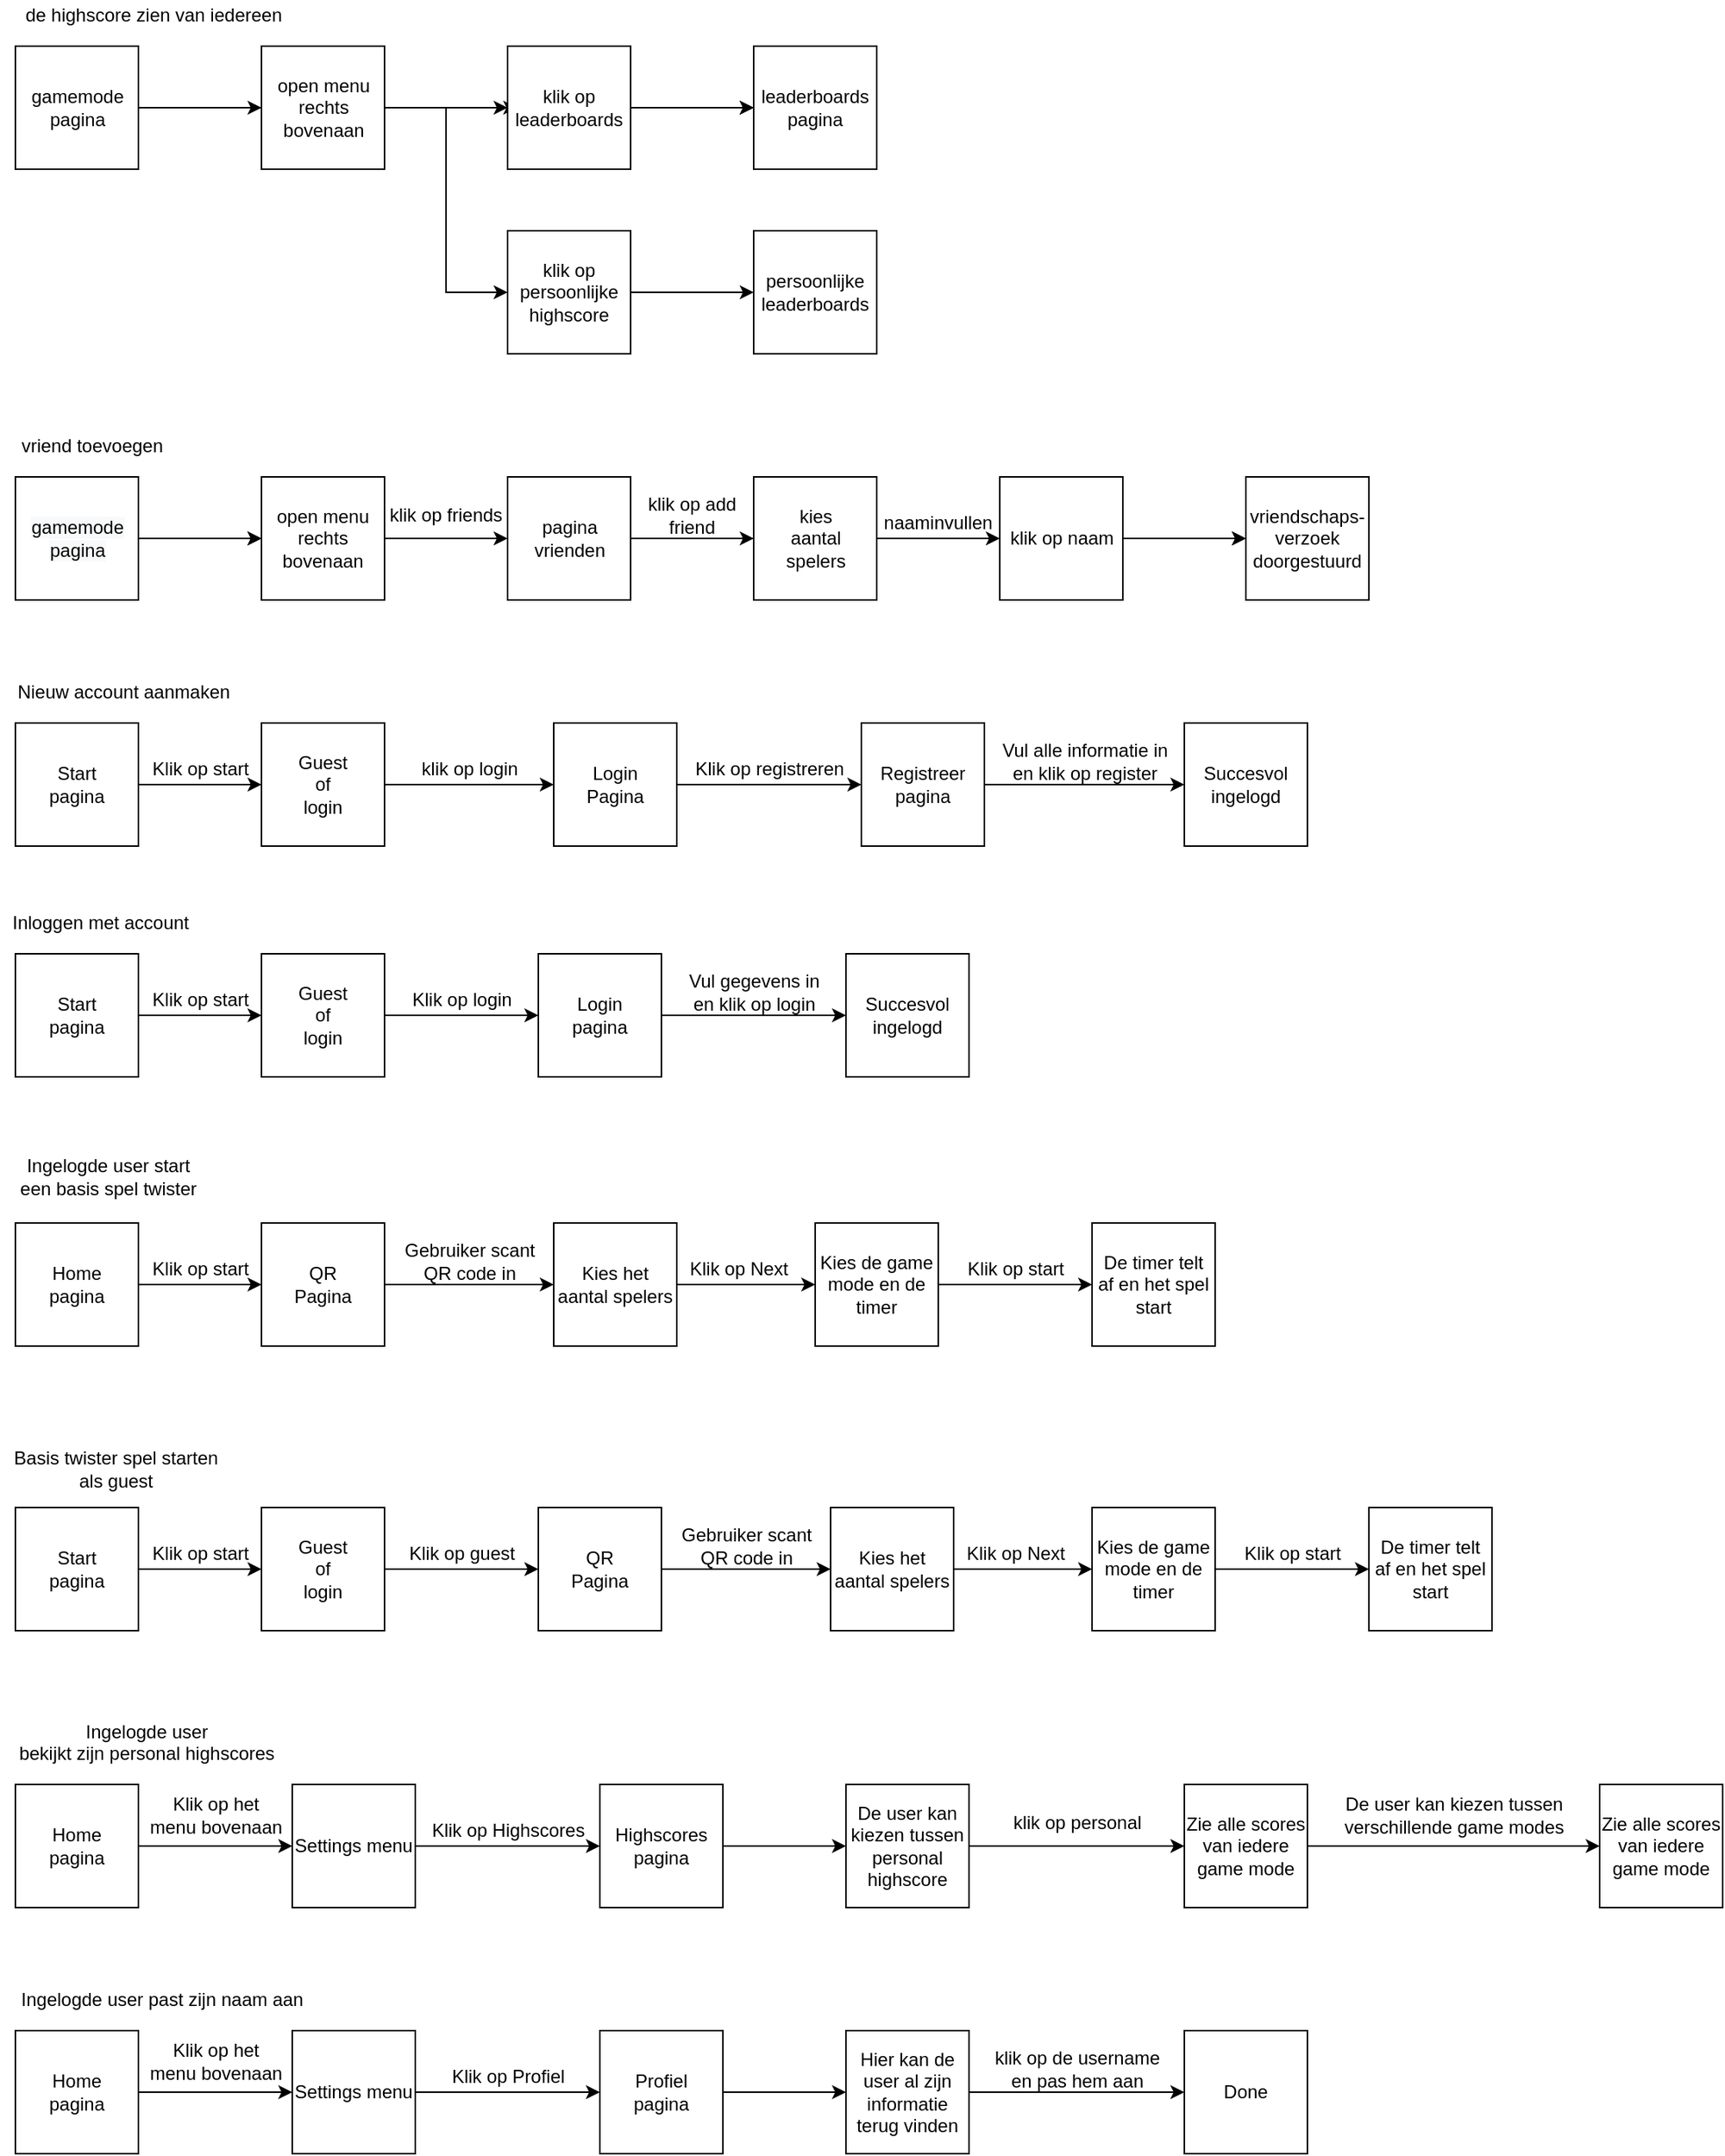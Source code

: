 <mxfile version="14.2.3" type="onedrive"><diagram id="C5RBs43oDa-KdzZeNtuy" name="Page-1"><mxGraphModel dx="2212" dy="659" grid="1" gridSize="10" guides="1" tooltips="1" connect="1" arrows="1" fold="1" page="1" pageScale="1" pageWidth="827" pageHeight="1169" math="0" shadow="0"><root><mxCell id="WIyWlLk6GJQsqaUBKTNV-0"/><mxCell id="WIyWlLk6GJQsqaUBKTNV-1" parent="WIyWlLk6GJQsqaUBKTNV-0"/><mxCell id="9RZFyu1y5ARqaHqwjsEK-74" value="de highscore zien van iedereen" style="text;html=1;strokeColor=none;fillColor=none;align=center;verticalAlign=middle;whiteSpace=wrap;rounded=0;" parent="WIyWlLk6GJQsqaUBKTNV-1" vertex="1"><mxGeometry x="-760" y="610" width="180" height="20" as="geometry"/></mxCell><mxCell id="9RZFyu1y5ARqaHqwjsEK-75" value="" style="edgeStyle=orthogonalEdgeStyle;rounded=0;orthogonalLoop=1;jettySize=auto;html=1;" parent="WIyWlLk6GJQsqaUBKTNV-1" source="9RZFyu1y5ARqaHqwjsEK-76" target="9RZFyu1y5ARqaHqwjsEK-80" edge="1"><mxGeometry relative="1" as="geometry"/></mxCell><mxCell id="9RZFyu1y5ARqaHqwjsEK-76" value="" style="whiteSpace=wrap;html=1;aspect=fixed;" parent="WIyWlLk6GJQsqaUBKTNV-1" vertex="1"><mxGeometry x="-760" y="640" width="80" height="80" as="geometry"/></mxCell><mxCell id="9RZFyu1y5ARqaHqwjsEK-77" value="&lt;font style=&quot;font-size: 12px&quot;&gt;gamemode&lt;br&gt;pagina&lt;br&gt;&lt;/font&gt;" style="text;html=1;strokeColor=none;fillColor=none;align=center;verticalAlign=middle;whiteSpace=wrap;rounded=0;" parent="WIyWlLk6GJQsqaUBKTNV-1" vertex="1"><mxGeometry x="-757.5" y="660" width="75" height="40" as="geometry"/></mxCell><mxCell id="9RZFyu1y5ARqaHqwjsEK-78" style="edgeStyle=orthogonalEdgeStyle;rounded=0;orthogonalLoop=1;jettySize=auto;html=1;entryX=0;entryY=0.5;entryDx=0;entryDy=0;" parent="WIyWlLk6GJQsqaUBKTNV-1" source="9RZFyu1y5ARqaHqwjsEK-79" target="9RZFyu1y5ARqaHqwjsEK-113" edge="1"><mxGeometry relative="1" as="geometry"/></mxCell><mxCell id="9RZFyu1y5ARqaHqwjsEK-79" value="" style="whiteSpace=wrap;html=1;aspect=fixed;" parent="WIyWlLk6GJQsqaUBKTNV-1" vertex="1"><mxGeometry x="-600" y="640" width="80" height="80" as="geometry"/></mxCell><mxCell id="9RZFyu1y5ARqaHqwjsEK-80" value="&lt;font style=&quot;font-size: 12px&quot;&gt;klik op leaderboards&lt;br&gt;&lt;/font&gt;" style="text;html=1;strokeColor=none;fillColor=none;align=center;verticalAlign=middle;whiteSpace=wrap;rounded=0;" parent="WIyWlLk6GJQsqaUBKTNV-1" vertex="1"><mxGeometry x="-433.75" y="650" width="67.5" height="60" as="geometry"/></mxCell><mxCell id="9RZFyu1y5ARqaHqwjsEK-81" value="" style="endArrow=classic;html=1;" parent="WIyWlLk6GJQsqaUBKTNV-1" edge="1"><mxGeometry width="50" height="50" relative="1" as="geometry"><mxPoint x="-670" y="680" as="sourcePoint"/><mxPoint x="-600" y="680" as="targetPoint"/></mxGeometry></mxCell><mxCell id="9RZFyu1y5ARqaHqwjsEK-82" value="" style="endArrow=classic;html=1;entryX=0;entryY=0.5;entryDx=0;entryDy=0;" parent="WIyWlLk6GJQsqaUBKTNV-1" target="9RZFyu1y5ARqaHqwjsEK-84" edge="1"><mxGeometry width="50" height="50" relative="1" as="geometry"><mxPoint x="-520" y="680" as="sourcePoint"/><mxPoint x="-450" y="680" as="targetPoint"/></mxGeometry></mxCell><mxCell id="9RZFyu1y5ARqaHqwjsEK-83" value="" style="edgeStyle=orthogonalEdgeStyle;rounded=0;orthogonalLoop=1;jettySize=auto;html=1;" parent="WIyWlLk6GJQsqaUBKTNV-1" source="9RZFyu1y5ARqaHqwjsEK-84" target="9RZFyu1y5ARqaHqwjsEK-86" edge="1"><mxGeometry relative="1" as="geometry"/></mxCell><mxCell id="9RZFyu1y5ARqaHqwjsEK-84" value="" style="whiteSpace=wrap;html=1;aspect=fixed;" parent="WIyWlLk6GJQsqaUBKTNV-1" vertex="1"><mxGeometry x="-440" y="640" width="80" height="80" as="geometry"/></mxCell><mxCell id="9RZFyu1y5ARqaHqwjsEK-85" value="" style="whiteSpace=wrap;html=1;aspect=fixed;" parent="WIyWlLk6GJQsqaUBKTNV-1" vertex="1"><mxGeometry x="-280" y="640" width="80" height="80" as="geometry"/></mxCell><mxCell id="9RZFyu1y5ARqaHqwjsEK-86" value="&lt;font style=&quot;font-size: 12px&quot;&gt;leaderboards&lt;br&gt;pagina&lt;br&gt;&lt;/font&gt;" style="text;html=1;strokeColor=none;fillColor=none;align=center;verticalAlign=middle;whiteSpace=wrap;rounded=0;" parent="WIyWlLk6GJQsqaUBKTNV-1" vertex="1"><mxGeometry x="-280" y="650" width="80" height="60" as="geometry"/></mxCell><mxCell id="9RZFyu1y5ARqaHqwjsEK-87" value="" style="endArrow=classic;html=1;" parent="WIyWlLk6GJQsqaUBKTNV-1" edge="1"><mxGeometry width="50" height="50" relative="1" as="geometry"><mxPoint x="-350" y="680" as="sourcePoint"/><mxPoint x="-280" y="680" as="targetPoint"/></mxGeometry></mxCell><mxCell id="9RZFyu1y5ARqaHqwjsEK-88" value="&lt;font style=&quot;font-size: 12px&quot;&gt;klik op leaderboards&lt;br&gt;&lt;/font&gt;" style="text;html=1;strokeColor=none;fillColor=none;align=center;verticalAlign=middle;whiteSpace=wrap;rounded=0;" parent="WIyWlLk6GJQsqaUBKTNV-1" vertex="1"><mxGeometry x="-433.75" y="650" width="67.5" height="60" as="geometry"/></mxCell><mxCell id="9RZFyu1y5ARqaHqwjsEK-89" value="&lt;font style=&quot;font-size: 12px&quot;&gt;open menu rechts bovenaan&lt;br&gt;&lt;/font&gt;" style="text;html=1;strokeColor=none;fillColor=none;align=center;verticalAlign=middle;whiteSpace=wrap;rounded=0;" parent="WIyWlLk6GJQsqaUBKTNV-1" vertex="1"><mxGeometry x="-597.5" y="660" width="75" height="40" as="geometry"/></mxCell><mxCell id="9RZFyu1y5ARqaHqwjsEK-90" value="vriend toevoegen" style="text;html=1;strokeColor=none;fillColor=none;align=center;verticalAlign=middle;whiteSpace=wrap;rounded=0;" parent="WIyWlLk6GJQsqaUBKTNV-1" vertex="1"><mxGeometry x="-760" y="890" width="100" height="20" as="geometry"/></mxCell><mxCell id="9RZFyu1y5ARqaHqwjsEK-91" value="" style="edgeStyle=orthogonalEdgeStyle;rounded=0;orthogonalLoop=1;jettySize=auto;html=1;" parent="WIyWlLk6GJQsqaUBKTNV-1" source="9RZFyu1y5ARqaHqwjsEK-92" target="9RZFyu1y5ARqaHqwjsEK-95" edge="1"><mxGeometry relative="1" as="geometry"/></mxCell><mxCell id="9RZFyu1y5ARqaHqwjsEK-92" value="" style="whiteSpace=wrap;html=1;aspect=fixed;" parent="WIyWlLk6GJQsqaUBKTNV-1" vertex="1"><mxGeometry x="-760" y="920" width="80" height="80" as="geometry"/></mxCell><mxCell id="9RZFyu1y5ARqaHqwjsEK-93" value="&#xA;&#xA;&lt;span style=&quot;color: rgb(0, 0, 0); font-family: helvetica; font-size: 12px; font-style: normal; font-weight: 400; letter-spacing: normal; text-align: center; text-indent: 0px; text-transform: none; word-spacing: 0px; background-color: rgb(248, 249, 250); display: inline; float: none;&quot;&gt;gamemode&lt;/span&gt;&lt;br style=&quot;color: rgb(0, 0, 0); font-family: helvetica; font-size: 12px; font-style: normal; font-weight: 400; letter-spacing: normal; text-align: center; text-indent: 0px; text-transform: none; word-spacing: 0px; background-color: rgb(248, 249, 250);&quot;&gt;&lt;span style=&quot;color: rgb(0, 0, 0); font-family: helvetica; font-size: 12px; font-style: normal; font-weight: 400; letter-spacing: normal; text-align: center; text-indent: 0px; text-transform: none; word-spacing: 0px; background-color: rgb(248, 249, 250); display: inline; float: none;&quot;&gt;pagina&lt;/span&gt;&#xA;&#xA;" style="text;html=1;strokeColor=none;fillColor=none;align=center;verticalAlign=middle;whiteSpace=wrap;rounded=0;" parent="WIyWlLk6GJQsqaUBKTNV-1" vertex="1"><mxGeometry x="-757.5" y="930" width="75" height="60" as="geometry"/></mxCell><mxCell id="9RZFyu1y5ARqaHqwjsEK-94" value="" style="whiteSpace=wrap;html=1;aspect=fixed;" parent="WIyWlLk6GJQsqaUBKTNV-1" vertex="1"><mxGeometry x="-600" y="920" width="80" height="80" as="geometry"/></mxCell><mxCell id="9RZFyu1y5ARqaHqwjsEK-95" value="&lt;font style=&quot;font-size: 12px&quot;&gt;open menu&lt;br&gt;rechts&lt;br&gt;bovenaan&lt;br&gt;&lt;/font&gt;" style="text;html=1;strokeColor=none;fillColor=none;align=center;verticalAlign=middle;whiteSpace=wrap;rounded=0;" parent="WIyWlLk6GJQsqaUBKTNV-1" vertex="1"><mxGeometry x="-600" y="930" width="80" height="60" as="geometry"/></mxCell><mxCell id="9RZFyu1y5ARqaHqwjsEK-96" value="" style="endArrow=classic;html=1;" parent="WIyWlLk6GJQsqaUBKTNV-1" edge="1"><mxGeometry width="50" height="50" relative="1" as="geometry"><mxPoint x="-670.0" y="960" as="sourcePoint"/><mxPoint x="-600.0" y="960" as="targetPoint"/></mxGeometry></mxCell><mxCell id="9RZFyu1y5ARqaHqwjsEK-97" value="" style="edgeStyle=orthogonalEdgeStyle;rounded=0;orthogonalLoop=1;jettySize=auto;html=1;" parent="WIyWlLk6GJQsqaUBKTNV-1" source="9RZFyu1y5ARqaHqwjsEK-98" target="9RZFyu1y5ARqaHqwjsEK-101" edge="1"><mxGeometry relative="1" as="geometry"/></mxCell><mxCell id="9RZFyu1y5ARqaHqwjsEK-98" value="" style="whiteSpace=wrap;html=1;aspect=fixed;" parent="WIyWlLk6GJQsqaUBKTNV-1" vertex="1"><mxGeometry x="-440" y="920" width="80" height="80" as="geometry"/></mxCell><mxCell id="9RZFyu1y5ARqaHqwjsEK-99" value="pagina vrienden" style="text;html=1;strokeColor=none;fillColor=none;align=center;verticalAlign=middle;whiteSpace=wrap;rounded=0;" parent="WIyWlLk6GJQsqaUBKTNV-1" vertex="1"><mxGeometry x="-437.5" y="930" width="75" height="60" as="geometry"/></mxCell><mxCell id="9RZFyu1y5ARqaHqwjsEK-100" value="" style="whiteSpace=wrap;html=1;aspect=fixed;" parent="WIyWlLk6GJQsqaUBKTNV-1" vertex="1"><mxGeometry x="-280" y="920" width="80" height="80" as="geometry"/></mxCell><mxCell id="9RZFyu1y5ARqaHqwjsEK-101" value="&lt;font style=&quot;font-size: 12px&quot;&gt;kies aantal spelers&lt;br&gt;&lt;/font&gt;" style="text;html=1;strokeColor=none;fillColor=none;align=center;verticalAlign=middle;whiteSpace=wrap;rounded=0;" parent="WIyWlLk6GJQsqaUBKTNV-1" vertex="1"><mxGeometry x="-267.5" y="930" width="55" height="60" as="geometry"/></mxCell><mxCell id="9RZFyu1y5ARqaHqwjsEK-102" value="" style="endArrow=classic;html=1;" parent="WIyWlLk6GJQsqaUBKTNV-1" edge="1"><mxGeometry width="50" height="50" relative="1" as="geometry"><mxPoint x="-350" y="960" as="sourcePoint"/><mxPoint x="-280" y="960" as="targetPoint"/></mxGeometry></mxCell><mxCell id="9RZFyu1y5ARqaHqwjsEK-103" value="klik op add friend" style="text;html=1;strokeColor=none;fillColor=none;align=center;verticalAlign=middle;whiteSpace=wrap;rounded=0;" parent="WIyWlLk6GJQsqaUBKTNV-1" vertex="1"><mxGeometry x="-360" y="925" width="80" height="40" as="geometry"/></mxCell><mxCell id="9RZFyu1y5ARqaHqwjsEK-104" value="" style="endArrow=classic;html=1;" parent="WIyWlLk6GJQsqaUBKTNV-1" edge="1"><mxGeometry width="50" height="50" relative="1" as="geometry"><mxPoint x="-200" y="960" as="sourcePoint"/><mxPoint x="-120" y="960" as="targetPoint"/></mxGeometry></mxCell><mxCell id="9RZFyu1y5ARqaHqwjsEK-105" value="naaminvullen" style="text;html=1;strokeColor=none;fillColor=none;align=center;verticalAlign=middle;whiteSpace=wrap;rounded=0;" parent="WIyWlLk6GJQsqaUBKTNV-1" vertex="1"><mxGeometry x="-200" y="930" width="80" height="40" as="geometry"/></mxCell><mxCell id="9RZFyu1y5ARqaHqwjsEK-106" value="" style="edgeStyle=orthogonalEdgeStyle;rounded=0;orthogonalLoop=1;jettySize=auto;html=1;" parent="WIyWlLk6GJQsqaUBKTNV-1" source="9RZFyu1y5ARqaHqwjsEK-107" target="9RZFyu1y5ARqaHqwjsEK-110" edge="1"><mxGeometry relative="1" as="geometry"/></mxCell><mxCell id="9RZFyu1y5ARqaHqwjsEK-107" value="" style="whiteSpace=wrap;html=1;aspect=fixed;" parent="WIyWlLk6GJQsqaUBKTNV-1" vertex="1"><mxGeometry x="-120" y="920" width="80" height="80" as="geometry"/></mxCell><mxCell id="9RZFyu1y5ARqaHqwjsEK-108" value="klik op naam" style="text;html=1;strokeColor=none;fillColor=none;align=center;verticalAlign=middle;whiteSpace=wrap;rounded=0;" parent="WIyWlLk6GJQsqaUBKTNV-1" vertex="1"><mxGeometry x="-117.5" y="930" width="75" height="60" as="geometry"/></mxCell><mxCell id="9RZFyu1y5ARqaHqwjsEK-109" value="" style="whiteSpace=wrap;html=1;aspect=fixed;" parent="WIyWlLk6GJQsqaUBKTNV-1" vertex="1"><mxGeometry x="40" y="920" width="80" height="80" as="geometry"/></mxCell><mxCell id="9RZFyu1y5ARqaHqwjsEK-110" value="&lt;font style=&quot;font-size: 12px&quot;&gt;vriendschaps-&lt;br&gt;verzoek doorgestuurd&lt;br&gt;&lt;/font&gt;" style="text;html=1;strokeColor=none;fillColor=none;align=center;verticalAlign=middle;whiteSpace=wrap;rounded=0;" parent="WIyWlLk6GJQsqaUBKTNV-1" vertex="1"><mxGeometry x="40" y="930" width="80" height="60" as="geometry"/></mxCell><mxCell id="9RZFyu1y5ARqaHqwjsEK-111" value="" style="endArrow=classic;html=1;" parent="WIyWlLk6GJQsqaUBKTNV-1" edge="1"><mxGeometry width="50" height="50" relative="1" as="geometry"><mxPoint x="-30" y="960" as="sourcePoint"/><mxPoint x="40" y="960" as="targetPoint"/></mxGeometry></mxCell><mxCell id="9RZFyu1y5ARqaHqwjsEK-112" style="edgeStyle=orthogonalEdgeStyle;rounded=0;orthogonalLoop=1;jettySize=auto;html=1;" parent="WIyWlLk6GJQsqaUBKTNV-1" source="9RZFyu1y5ARqaHqwjsEK-113" target="9RZFyu1y5ARqaHqwjsEK-115" edge="1"><mxGeometry relative="1" as="geometry"/></mxCell><mxCell id="9RZFyu1y5ARqaHqwjsEK-113" value="" style="whiteSpace=wrap;html=1;aspect=fixed;" parent="WIyWlLk6GJQsqaUBKTNV-1" vertex="1"><mxGeometry x="-440" y="760" width="80" height="80" as="geometry"/></mxCell><mxCell id="9RZFyu1y5ARqaHqwjsEK-114" value="&lt;font style=&quot;font-size: 12px&quot;&gt;klik op persoonlijke&lt;br&gt;highscore&lt;br&gt;&lt;/font&gt;" style="text;html=1;strokeColor=none;fillColor=none;align=center;verticalAlign=middle;whiteSpace=wrap;rounded=0;" parent="WIyWlLk6GJQsqaUBKTNV-1" vertex="1"><mxGeometry x="-433.75" y="770" width="67.5" height="60" as="geometry"/></mxCell><mxCell id="9RZFyu1y5ARqaHqwjsEK-115" value="" style="whiteSpace=wrap;html=1;aspect=fixed;" parent="WIyWlLk6GJQsqaUBKTNV-1" vertex="1"><mxGeometry x="-280" y="760" width="80" height="80" as="geometry"/></mxCell><mxCell id="9RZFyu1y5ARqaHqwjsEK-116" value="&lt;font style=&quot;font-size: 12px&quot;&gt;persoonlijke&lt;br&gt;leaderboards&lt;br&gt;&lt;/font&gt;" style="text;html=1;strokeColor=none;fillColor=none;align=center;verticalAlign=middle;whiteSpace=wrap;rounded=0;" parent="WIyWlLk6GJQsqaUBKTNV-1" vertex="1"><mxGeometry x="-280" y="770" width="80" height="60" as="geometry"/></mxCell><mxCell id="9RZFyu1y5ARqaHqwjsEK-117" value="" style="endArrow=classic;html=1;entryX=0;entryY=0.5;entryDx=0;entryDy=0;" parent="WIyWlLk6GJQsqaUBKTNV-1" target="9RZFyu1y5ARqaHqwjsEK-98" edge="1"><mxGeometry width="50" height="50" relative="1" as="geometry"><mxPoint x="-520.0" y="960" as="sourcePoint"/><mxPoint x="-456.45" y="899.08" as="targetPoint"/></mxGeometry></mxCell><mxCell id="9RZFyu1y5ARqaHqwjsEK-118" value="klik op friends" style="text;html=1;strokeColor=none;fillColor=none;align=center;verticalAlign=middle;whiteSpace=wrap;rounded=0;" parent="WIyWlLk6GJQsqaUBKTNV-1" vertex="1"><mxGeometry x="-520" y="925" width="80" height="40" as="geometry"/></mxCell><mxCell id="9RZFyu1y5ARqaHqwjsEK-119" value="" style="edgeStyle=orthogonalEdgeStyle;rounded=0;orthogonalLoop=1;jettySize=auto;html=1;" parent="WIyWlLk6GJQsqaUBKTNV-1" source="9RZFyu1y5ARqaHqwjsEK-120" target="9RZFyu1y5ARqaHqwjsEK-123" edge="1"><mxGeometry relative="1" as="geometry"/></mxCell><mxCell id="9RZFyu1y5ARqaHqwjsEK-120" value="&lt;div&gt;Home&lt;/div&gt;&lt;div&gt;Pagina&lt;/div&gt;" style="whiteSpace=wrap;html=1;aspect=fixed;" parent="WIyWlLk6GJQsqaUBKTNV-1" vertex="1"><mxGeometry x="-760" y="1080" width="80" height="80" as="geometry"/></mxCell><mxCell id="9RZFyu1y5ARqaHqwjsEK-121" value="&lt;div&gt;Nieuw account aanmaken&lt;/div&gt;" style="text;html=1;align=center;verticalAlign=middle;resizable=0;points=[];autosize=1;" parent="WIyWlLk6GJQsqaUBKTNV-1" vertex="1"><mxGeometry x="-770" y="1050" width="160" height="20" as="geometry"/></mxCell><mxCell id="9RZFyu1y5ARqaHqwjsEK-122" value="" style="edgeStyle=orthogonalEdgeStyle;rounded=0;orthogonalLoop=1;jettySize=auto;html=1;entryX=0;entryY=0.5;entryDx=0;entryDy=0;" parent="WIyWlLk6GJQsqaUBKTNV-1" source="9RZFyu1y5ARqaHqwjsEK-123" target="9RZFyu1y5ARqaHqwjsEK-126" edge="1"><mxGeometry relative="1" as="geometry"/></mxCell><mxCell id="9RZFyu1y5ARqaHqwjsEK-123" value="&lt;div&gt;Guest&lt;/div&gt;&lt;div&gt;of &lt;br&gt;&lt;/div&gt;&lt;div&gt;login&lt;br&gt;&lt;/div&gt;" style="whiteSpace=wrap;html=1;aspect=fixed;" parent="WIyWlLk6GJQsqaUBKTNV-1" vertex="1"><mxGeometry x="-600" y="1080" width="80" height="80" as="geometry"/></mxCell><mxCell id="9RZFyu1y5ARqaHqwjsEK-124" value="Klik op start" style="text;html=1;align=center;verticalAlign=middle;resizable=0;points=[];autosize=1;" parent="WIyWlLk6GJQsqaUBKTNV-1" vertex="1"><mxGeometry x="-680" y="1100" width="80" height="20" as="geometry"/></mxCell><mxCell id="9RZFyu1y5ARqaHqwjsEK-125" value="" style="edgeStyle=orthogonalEdgeStyle;rounded=0;orthogonalLoop=1;jettySize=auto;html=1;" parent="WIyWlLk6GJQsqaUBKTNV-1" source="9RZFyu1y5ARqaHqwjsEK-126" target="9RZFyu1y5ARqaHqwjsEK-129" edge="1"><mxGeometry relative="1" as="geometry"/></mxCell><mxCell id="9RZFyu1y5ARqaHqwjsEK-126" value="&lt;div&gt;Login&lt;/div&gt;&lt;div&gt;Pagina&lt;br&gt;&lt;/div&gt;" style="whiteSpace=wrap;html=1;aspect=fixed;" parent="WIyWlLk6GJQsqaUBKTNV-1" vertex="1"><mxGeometry x="-410" y="1080" width="80" height="80" as="geometry"/></mxCell><mxCell id="9RZFyu1y5ARqaHqwjsEK-127" value="klik op login" style="text;html=1;align=center;verticalAlign=middle;resizable=0;points=[];autosize=1;" parent="WIyWlLk6GJQsqaUBKTNV-1" vertex="1"><mxGeometry x="-505" y="1100" width="80" height="20" as="geometry"/></mxCell><mxCell id="9RZFyu1y5ARqaHqwjsEK-128" value="" style="edgeStyle=orthogonalEdgeStyle;rounded=0;orthogonalLoop=1;jettySize=auto;html=1;" parent="WIyWlLk6GJQsqaUBKTNV-1" source="9RZFyu1y5ARqaHqwjsEK-129" target="9RZFyu1y5ARqaHqwjsEK-149" edge="1"><mxGeometry relative="1" as="geometry"/></mxCell><mxCell id="9RZFyu1y5ARqaHqwjsEK-129" value="&lt;div&gt;Registreer&lt;/div&gt;&lt;div&gt;pagina&lt;br&gt;&lt;/div&gt;" style="whiteSpace=wrap;html=1;aspect=fixed;" parent="WIyWlLk6GJQsqaUBKTNV-1" vertex="1"><mxGeometry x="-210" y="1080" width="80" height="80" as="geometry"/></mxCell><mxCell id="9RZFyu1y5ARqaHqwjsEK-130" value="Klik op registreren" style="text;html=1;align=center;verticalAlign=middle;resizable=0;points=[];autosize=1;" parent="WIyWlLk6GJQsqaUBKTNV-1" vertex="1"><mxGeometry x="-330" y="1100" width="120" height="20" as="geometry"/></mxCell><mxCell id="9RZFyu1y5ARqaHqwjsEK-131" value="&lt;div&gt;Inloggen met account&lt;/div&gt;" style="text;html=1;align=center;verticalAlign=middle;resizable=0;points=[];autosize=1;" parent="WIyWlLk6GJQsqaUBKTNV-1" vertex="1"><mxGeometry x="-770" y="1200" width="130" height="20" as="geometry"/></mxCell><mxCell id="9RZFyu1y5ARqaHqwjsEK-132" value="&lt;div&gt;Start&lt;/div&gt;&lt;div&gt;pagina&lt;/div&gt;" style="whiteSpace=wrap;html=1;aspect=fixed;" parent="WIyWlLk6GJQsqaUBKTNV-1" vertex="1"><mxGeometry x="-760" y="1080" width="80" height="80" as="geometry"/></mxCell><mxCell id="9RZFyu1y5ARqaHqwjsEK-133" value="" style="edgeStyle=orthogonalEdgeStyle;rounded=0;orthogonalLoop=1;jettySize=auto;html=1;" parent="WIyWlLk6GJQsqaUBKTNV-1" source="9RZFyu1y5ARqaHqwjsEK-134" target="9RZFyu1y5ARqaHqwjsEK-137" edge="1"><mxGeometry relative="1" as="geometry"/></mxCell><mxCell id="9RZFyu1y5ARqaHqwjsEK-134" value="&lt;div&gt;Start&lt;/div&gt;&lt;div&gt;pagina&lt;br&gt;&lt;/div&gt;" style="whiteSpace=wrap;html=1;aspect=fixed;" parent="WIyWlLk6GJQsqaUBKTNV-1" vertex="1"><mxGeometry x="-760" y="1230" width="80" height="80" as="geometry"/></mxCell><mxCell id="9RZFyu1y5ARqaHqwjsEK-135" value="Klik op start" style="text;html=1;align=center;verticalAlign=middle;resizable=0;points=[];autosize=1;" parent="WIyWlLk6GJQsqaUBKTNV-1" vertex="1"><mxGeometry x="-680" y="1250" width="80" height="20" as="geometry"/></mxCell><mxCell id="9RZFyu1y5ARqaHqwjsEK-136" value="" style="edgeStyle=orthogonalEdgeStyle;rounded=0;orthogonalLoop=1;jettySize=auto;html=1;" parent="WIyWlLk6GJQsqaUBKTNV-1" source="9RZFyu1y5ARqaHqwjsEK-137" target="9RZFyu1y5ARqaHqwjsEK-139" edge="1"><mxGeometry relative="1" as="geometry"/></mxCell><mxCell id="9RZFyu1y5ARqaHqwjsEK-137" value="&lt;div&gt;Guest&lt;/div&gt;&lt;div&gt;of &lt;br&gt;&lt;/div&gt;&lt;div&gt;login&lt;br&gt;&lt;/div&gt;" style="whiteSpace=wrap;html=1;aspect=fixed;" parent="WIyWlLk6GJQsqaUBKTNV-1" vertex="1"><mxGeometry x="-600" y="1230" width="80" height="80" as="geometry"/></mxCell><mxCell id="9RZFyu1y5ARqaHqwjsEK-138" value="" style="edgeStyle=orthogonalEdgeStyle;rounded=0;orthogonalLoop=1;jettySize=auto;html=1;" parent="WIyWlLk6GJQsqaUBKTNV-1" source="9RZFyu1y5ARqaHqwjsEK-139" target="9RZFyu1y5ARqaHqwjsEK-141" edge="1"><mxGeometry relative="1" as="geometry"/></mxCell><mxCell id="9RZFyu1y5ARqaHqwjsEK-139" value="&lt;div&gt;Login&lt;/div&gt;&lt;div&gt;pagina&lt;br&gt;&lt;/div&gt;" style="whiteSpace=wrap;html=1;aspect=fixed;" parent="WIyWlLk6GJQsqaUBKTNV-1" vertex="1"><mxGeometry x="-420" y="1230" width="80" height="80" as="geometry"/></mxCell><mxCell id="9RZFyu1y5ARqaHqwjsEK-140" value="Klik op login" style="text;html=1;align=center;verticalAlign=middle;resizable=0;points=[];autosize=1;" parent="WIyWlLk6GJQsqaUBKTNV-1" vertex="1"><mxGeometry x="-510" y="1250" width="80" height="20" as="geometry"/></mxCell><mxCell id="9RZFyu1y5ARqaHqwjsEK-141" value="Succesvol ingelogd" style="whiteSpace=wrap;html=1;aspect=fixed;" parent="WIyWlLk6GJQsqaUBKTNV-1" vertex="1"><mxGeometry x="-220" y="1230" width="80" height="80" as="geometry"/></mxCell><mxCell id="9RZFyu1y5ARqaHqwjsEK-142" value="&lt;div&gt;Vul gegevens in&lt;/div&gt;&lt;div&gt;en klik op login&lt;br&gt;&lt;/div&gt;" style="text;html=1;align=center;verticalAlign=middle;resizable=0;points=[];autosize=1;" parent="WIyWlLk6GJQsqaUBKTNV-1" vertex="1"><mxGeometry x="-330" y="1240" width="100" height="30" as="geometry"/></mxCell><mxCell id="9RZFyu1y5ARqaHqwjsEK-143" value="&lt;div&gt;Ingelogde user start&lt;/div&gt;&lt;div&gt;een basis spel twister&lt;/div&gt;" style="text;html=1;align=center;verticalAlign=middle;resizable=0;points=[];autosize=1;" parent="WIyWlLk6GJQsqaUBKTNV-1" vertex="1"><mxGeometry x="-770" y="1360" width="140" height="30" as="geometry"/></mxCell><mxCell id="9RZFyu1y5ARqaHqwjsEK-144" value="" style="edgeStyle=orthogonalEdgeStyle;rounded=0;orthogonalLoop=1;jettySize=auto;html=1;" parent="WIyWlLk6GJQsqaUBKTNV-1" source="9RZFyu1y5ARqaHqwjsEK-145" target="9RZFyu1y5ARqaHqwjsEK-147" edge="1"><mxGeometry relative="1" as="geometry"/></mxCell><mxCell id="9RZFyu1y5ARqaHqwjsEK-145" value="&lt;div&gt;QR&lt;/div&gt;&lt;div&gt;Pagina&lt;br&gt;&lt;/div&gt;" style="whiteSpace=wrap;html=1;aspect=fixed;" parent="WIyWlLk6GJQsqaUBKTNV-1" vertex="1"><mxGeometry x="-600" y="1405" width="80" height="80" as="geometry"/></mxCell><mxCell id="9RZFyu1y5ARqaHqwjsEK-146" value="" style="edgeStyle=orthogonalEdgeStyle;rounded=0;orthogonalLoop=1;jettySize=auto;html=1;" parent="WIyWlLk6GJQsqaUBKTNV-1" source="9RZFyu1y5ARqaHqwjsEK-147" target="9RZFyu1y5ARqaHqwjsEK-152" edge="1"><mxGeometry relative="1" as="geometry"/></mxCell><mxCell id="9RZFyu1y5ARqaHqwjsEK-147" value="Kies het aantal spelers" style="whiteSpace=wrap;html=1;aspect=fixed;" parent="WIyWlLk6GJQsqaUBKTNV-1" vertex="1"><mxGeometry x="-410" y="1405" width="80" height="80" as="geometry"/></mxCell><mxCell id="9RZFyu1y5ARqaHqwjsEK-148" value="&lt;div&gt;Gebruiker scant&lt;/div&gt;&lt;div&gt; QR code in&lt;/div&gt;" style="text;html=1;align=center;verticalAlign=middle;resizable=0;points=[];autosize=1;" parent="WIyWlLk6GJQsqaUBKTNV-1" vertex="1"><mxGeometry x="-515" y="1415" width="100" height="30" as="geometry"/></mxCell><mxCell id="9RZFyu1y5ARqaHqwjsEK-149" value="Succesvol ingelogd" style="whiteSpace=wrap;html=1;aspect=fixed;" parent="WIyWlLk6GJQsqaUBKTNV-1" vertex="1"><mxGeometry y="1080" width="80" height="80" as="geometry"/></mxCell><mxCell id="9RZFyu1y5ARqaHqwjsEK-150" value="&lt;div&gt;Vul alle informatie in&lt;/div&gt;&lt;div&gt;en klik op register&lt;br&gt;&lt;/div&gt;" style="text;html=1;align=center;verticalAlign=middle;resizable=0;points=[];autosize=1;" parent="WIyWlLk6GJQsqaUBKTNV-1" vertex="1"><mxGeometry x="-130" y="1090" width="130" height="30" as="geometry"/></mxCell><mxCell id="9RZFyu1y5ARqaHqwjsEK-151" value="" style="edgeStyle=orthogonalEdgeStyle;rounded=0;orthogonalLoop=1;jettySize=auto;html=1;" parent="WIyWlLk6GJQsqaUBKTNV-1" source="9RZFyu1y5ARqaHqwjsEK-152" target="9RZFyu1y5ARqaHqwjsEK-154" edge="1"><mxGeometry relative="1" as="geometry"/></mxCell><mxCell id="9RZFyu1y5ARqaHqwjsEK-152" value="Kies de game mode en de timer" style="whiteSpace=wrap;html=1;aspect=fixed;" parent="WIyWlLk6GJQsqaUBKTNV-1" vertex="1"><mxGeometry x="-240" y="1405" width="80" height="80" as="geometry"/></mxCell><mxCell id="9RZFyu1y5ARqaHqwjsEK-153" value="Klik op Next" style="text;html=1;align=center;verticalAlign=middle;resizable=0;points=[];autosize=1;" parent="WIyWlLk6GJQsqaUBKTNV-1" vertex="1"><mxGeometry x="-330" y="1425" width="80" height="20" as="geometry"/></mxCell><mxCell id="9RZFyu1y5ARqaHqwjsEK-154" value="De timer telt af en het spel start" style="whiteSpace=wrap;html=1;aspect=fixed;" parent="WIyWlLk6GJQsqaUBKTNV-1" vertex="1"><mxGeometry x="-60" y="1405" width="80" height="80" as="geometry"/></mxCell><mxCell id="9RZFyu1y5ARqaHqwjsEK-155" value="Klik op start" style="text;html=1;align=center;verticalAlign=middle;resizable=0;points=[];autosize=1;" parent="WIyWlLk6GJQsqaUBKTNV-1" vertex="1"><mxGeometry x="-150" y="1425" width="80" height="20" as="geometry"/></mxCell><mxCell id="9RZFyu1y5ARqaHqwjsEK-156" value="&lt;div&gt;Basis twister spel starten&lt;/div&gt;&lt;div&gt;als guest&lt;br&gt;&lt;/div&gt;" style="text;html=1;align=center;verticalAlign=middle;resizable=0;points=[];autosize=1;" parent="WIyWlLk6GJQsqaUBKTNV-1" vertex="1"><mxGeometry x="-770" y="1550" width="150" height="30" as="geometry"/></mxCell><mxCell id="9RZFyu1y5ARqaHqwjsEK-157" value="" style="edgeStyle=orthogonalEdgeStyle;rounded=0;orthogonalLoop=1;jettySize=auto;html=1;" parent="WIyWlLk6GJQsqaUBKTNV-1" source="9RZFyu1y5ARqaHqwjsEK-158" target="9RZFyu1y5ARqaHqwjsEK-161" edge="1"><mxGeometry relative="1" as="geometry"/></mxCell><mxCell id="9RZFyu1y5ARqaHqwjsEK-158" value="&lt;div&gt;Start&lt;/div&gt;&lt;div&gt;pagina&lt;br&gt;&lt;/div&gt;" style="whiteSpace=wrap;html=1;aspect=fixed;" parent="WIyWlLk6GJQsqaUBKTNV-1" vertex="1"><mxGeometry x="-760" y="1590" width="80" height="80" as="geometry"/></mxCell><mxCell id="9RZFyu1y5ARqaHqwjsEK-159" value="Klik op start" style="text;html=1;align=center;verticalAlign=middle;resizable=0;points=[];autosize=1;" parent="WIyWlLk6GJQsqaUBKTNV-1" vertex="1"><mxGeometry x="-680" y="1610" width="80" height="20" as="geometry"/></mxCell><mxCell id="9RZFyu1y5ARqaHqwjsEK-160" value="" style="edgeStyle=orthogonalEdgeStyle;rounded=0;orthogonalLoop=1;jettySize=auto;html=1;" parent="WIyWlLk6GJQsqaUBKTNV-1" source="9RZFyu1y5ARqaHqwjsEK-161" edge="1"><mxGeometry relative="1" as="geometry"><mxPoint x="-420" y="1630" as="targetPoint"/></mxGeometry></mxCell><mxCell id="9RZFyu1y5ARqaHqwjsEK-161" value="&lt;div&gt;Guest&lt;/div&gt;&lt;div&gt;of &lt;br&gt;&lt;/div&gt;&lt;div&gt;login&lt;br&gt;&lt;/div&gt;" style="whiteSpace=wrap;html=1;aspect=fixed;" parent="WIyWlLk6GJQsqaUBKTNV-1" vertex="1"><mxGeometry x="-600" y="1590" width="80" height="80" as="geometry"/></mxCell><mxCell id="9RZFyu1y5ARqaHqwjsEK-162" value="Klik op guest" style="text;html=1;align=center;verticalAlign=middle;resizable=0;points=[];autosize=1;" parent="WIyWlLk6GJQsqaUBKTNV-1" vertex="1"><mxGeometry x="-515" y="1610" width="90" height="20" as="geometry"/></mxCell><mxCell id="9RZFyu1y5ARqaHqwjsEK-163" value="" style="edgeStyle=orthogonalEdgeStyle;rounded=0;orthogonalLoop=1;jettySize=auto;html=1;" parent="WIyWlLk6GJQsqaUBKTNV-1" source="9RZFyu1y5ARqaHqwjsEK-164" target="9RZFyu1y5ARqaHqwjsEK-166" edge="1"><mxGeometry relative="1" as="geometry"/></mxCell><mxCell id="9RZFyu1y5ARqaHqwjsEK-164" value="&lt;div&gt;QR&lt;/div&gt;&lt;div&gt;Pagina&lt;br&gt;&lt;/div&gt;" style="whiteSpace=wrap;html=1;aspect=fixed;" parent="WIyWlLk6GJQsqaUBKTNV-1" vertex="1"><mxGeometry x="-420" y="1590" width="80" height="80" as="geometry"/></mxCell><mxCell id="9RZFyu1y5ARqaHqwjsEK-165" value="" style="edgeStyle=orthogonalEdgeStyle;rounded=0;orthogonalLoop=1;jettySize=auto;html=1;" parent="WIyWlLk6GJQsqaUBKTNV-1" source="9RZFyu1y5ARqaHqwjsEK-166" target="9RZFyu1y5ARqaHqwjsEK-169" edge="1"><mxGeometry relative="1" as="geometry"/></mxCell><mxCell id="9RZFyu1y5ARqaHqwjsEK-166" value="Kies het aantal spelers" style="whiteSpace=wrap;html=1;aspect=fixed;" parent="WIyWlLk6GJQsqaUBKTNV-1" vertex="1"><mxGeometry x="-230" y="1590" width="80" height="80" as="geometry"/></mxCell><mxCell id="9RZFyu1y5ARqaHqwjsEK-167" value="&lt;div&gt;Gebruiker scant&lt;/div&gt;&lt;div&gt; QR code in&lt;/div&gt;" style="text;html=1;align=center;verticalAlign=middle;resizable=0;points=[];autosize=1;" parent="WIyWlLk6GJQsqaUBKTNV-1" vertex="1"><mxGeometry x="-335" y="1600" width="100" height="30" as="geometry"/></mxCell><mxCell id="9RZFyu1y5ARqaHqwjsEK-168" value="" style="edgeStyle=orthogonalEdgeStyle;rounded=0;orthogonalLoop=1;jettySize=auto;html=1;" parent="WIyWlLk6GJQsqaUBKTNV-1" source="9RZFyu1y5ARqaHqwjsEK-169" target="9RZFyu1y5ARqaHqwjsEK-171" edge="1"><mxGeometry relative="1" as="geometry"/></mxCell><mxCell id="9RZFyu1y5ARqaHqwjsEK-169" value="Kies de game mode en de timer" style="whiteSpace=wrap;html=1;aspect=fixed;" parent="WIyWlLk6GJQsqaUBKTNV-1" vertex="1"><mxGeometry x="-60" y="1590" width="80" height="80" as="geometry"/></mxCell><mxCell id="9RZFyu1y5ARqaHqwjsEK-170" value="Klik op Next" style="text;html=1;align=center;verticalAlign=middle;resizable=0;points=[];autosize=1;" parent="WIyWlLk6GJQsqaUBKTNV-1" vertex="1"><mxGeometry x="-150" y="1610" width="80" height="20" as="geometry"/></mxCell><mxCell id="9RZFyu1y5ARqaHqwjsEK-171" value="De timer telt af en het spel start" style="whiteSpace=wrap;html=1;aspect=fixed;" parent="WIyWlLk6GJQsqaUBKTNV-1" vertex="1"><mxGeometry x="120" y="1590" width="80" height="80" as="geometry"/></mxCell><mxCell id="9RZFyu1y5ARqaHqwjsEK-172" value="Klik op start" style="text;html=1;align=center;verticalAlign=middle;resizable=0;points=[];autosize=1;" parent="WIyWlLk6GJQsqaUBKTNV-1" vertex="1"><mxGeometry x="30" y="1610" width="80" height="20" as="geometry"/></mxCell><mxCell id="9RZFyu1y5ARqaHqwjsEK-173" value="&lt;div&gt;Ingelogde user &lt;br&gt;&lt;/div&gt;&lt;div&gt;bekijkt zijn personal highscores&lt;/div&gt;&lt;div&gt;&lt;br&gt;&lt;/div&gt;" style="text;html=1;align=center;verticalAlign=middle;resizable=0;points=[];autosize=1;" parent="WIyWlLk6GJQsqaUBKTNV-1" vertex="1"><mxGeometry x="-770" y="1725" width="190" height="50" as="geometry"/></mxCell><mxCell id="9RZFyu1y5ARqaHqwjsEK-174" style="edgeStyle=orthogonalEdgeStyle;rounded=0;orthogonalLoop=1;jettySize=auto;html=1;exitX=1;exitY=0.5;exitDx=0;exitDy=0;entryX=0;entryY=0.5;entryDx=0;entryDy=0;" parent="WIyWlLk6GJQsqaUBKTNV-1" source="9RZFyu1y5ARqaHqwjsEK-175" target="9RZFyu1y5ARqaHqwjsEK-145" edge="1"><mxGeometry relative="1" as="geometry"/></mxCell><mxCell id="9RZFyu1y5ARqaHqwjsEK-175" value="&lt;div&gt;Home&lt;/div&gt;&lt;div&gt;pagina&lt;br&gt;&lt;/div&gt;" style="whiteSpace=wrap;html=1;aspect=fixed;" parent="WIyWlLk6GJQsqaUBKTNV-1" vertex="1"><mxGeometry x="-760" y="1405" width="80" height="80" as="geometry"/></mxCell><mxCell id="9RZFyu1y5ARqaHqwjsEK-176" value="Klik op start" style="text;html=1;align=center;verticalAlign=middle;resizable=0;points=[];autosize=1;" parent="WIyWlLk6GJQsqaUBKTNV-1" vertex="1"><mxGeometry x="-680" y="1425" width="80" height="20" as="geometry"/></mxCell><mxCell id="9RZFyu1y5ARqaHqwjsEK-177" value="" style="edgeStyle=orthogonalEdgeStyle;rounded=0;orthogonalLoop=1;jettySize=auto;html=1;" parent="WIyWlLk6GJQsqaUBKTNV-1" source="9RZFyu1y5ARqaHqwjsEK-178" target="9RZFyu1y5ARqaHqwjsEK-180" edge="1"><mxGeometry relative="1" as="geometry"/></mxCell><mxCell id="9RZFyu1y5ARqaHqwjsEK-178" value="&lt;div&gt;Home&lt;/div&gt;&lt;div&gt;pagina&lt;br&gt;&lt;/div&gt;" style="whiteSpace=wrap;html=1;aspect=fixed;" parent="WIyWlLk6GJQsqaUBKTNV-1" vertex="1"><mxGeometry x="-760" y="1770" width="80" height="80" as="geometry"/></mxCell><mxCell id="9RZFyu1y5ARqaHqwjsEK-179" value="" style="edgeStyle=orthogonalEdgeStyle;rounded=0;orthogonalLoop=1;jettySize=auto;html=1;" parent="WIyWlLk6GJQsqaUBKTNV-1" source="9RZFyu1y5ARqaHqwjsEK-180" target="9RZFyu1y5ARqaHqwjsEK-183" edge="1"><mxGeometry relative="1" as="geometry"/></mxCell><mxCell id="9RZFyu1y5ARqaHqwjsEK-180" value="Settings menu" style="whiteSpace=wrap;html=1;aspect=fixed;" parent="WIyWlLk6GJQsqaUBKTNV-1" vertex="1"><mxGeometry x="-580" y="1770" width="80" height="80" as="geometry"/></mxCell><mxCell id="9RZFyu1y5ARqaHqwjsEK-181" value="&lt;div&gt;Klik op het &lt;br&gt;&lt;/div&gt;&lt;div&gt;menu bovenaan&lt;/div&gt;" style="text;html=1;align=center;verticalAlign=middle;resizable=0;points=[];autosize=1;" parent="WIyWlLk6GJQsqaUBKTNV-1" vertex="1"><mxGeometry x="-680" y="1775" width="100" height="30" as="geometry"/></mxCell><mxCell id="9RZFyu1y5ARqaHqwjsEK-182" value="" style="edgeStyle=orthogonalEdgeStyle;rounded=0;orthogonalLoop=1;jettySize=auto;html=1;" parent="WIyWlLk6GJQsqaUBKTNV-1" source="9RZFyu1y5ARqaHqwjsEK-183" target="9RZFyu1y5ARqaHqwjsEK-186" edge="1"><mxGeometry relative="1" as="geometry"/></mxCell><mxCell id="9RZFyu1y5ARqaHqwjsEK-183" value="&lt;div&gt;Highscores&lt;/div&gt;&lt;div&gt;pagina&lt;br&gt;&lt;/div&gt;" style="whiteSpace=wrap;html=1;aspect=fixed;" parent="WIyWlLk6GJQsqaUBKTNV-1" vertex="1"><mxGeometry x="-380" y="1770" width="80" height="80" as="geometry"/></mxCell><mxCell id="9RZFyu1y5ARqaHqwjsEK-184" value="Klik op Highscores" style="text;html=1;align=center;verticalAlign=middle;resizable=0;points=[];autosize=1;" parent="WIyWlLk6GJQsqaUBKTNV-1" vertex="1"><mxGeometry x="-500" y="1790" width="120" height="20" as="geometry"/></mxCell><mxCell id="9RZFyu1y5ARqaHqwjsEK-185" value="" style="edgeStyle=orthogonalEdgeStyle;rounded=0;orthogonalLoop=1;jettySize=auto;html=1;" parent="WIyWlLk6GJQsqaUBKTNV-1" source="9RZFyu1y5ARqaHqwjsEK-186" target="9RZFyu1y5ARqaHqwjsEK-188" edge="1"><mxGeometry relative="1" as="geometry"/></mxCell><mxCell id="9RZFyu1y5ARqaHqwjsEK-186" value="De user kan kiezen tussen personal highscore" style="whiteSpace=wrap;html=1;aspect=fixed;" parent="WIyWlLk6GJQsqaUBKTNV-1" vertex="1"><mxGeometry x="-220" y="1770" width="80" height="80" as="geometry"/></mxCell><mxCell id="9RZFyu1y5ARqaHqwjsEK-187" value="" style="edgeStyle=orthogonalEdgeStyle;rounded=0;orthogonalLoop=1;jettySize=auto;html=1;" parent="WIyWlLk6GJQsqaUBKTNV-1" source="9RZFyu1y5ARqaHqwjsEK-188" target="9RZFyu1y5ARqaHqwjsEK-190" edge="1"><mxGeometry relative="1" as="geometry"/></mxCell><mxCell id="9RZFyu1y5ARqaHqwjsEK-188" value="&lt;div&gt;Zie alle scores&lt;/div&gt;&lt;div&gt;van iedere game mode&lt;/div&gt;" style="whiteSpace=wrap;html=1;aspect=fixed;" parent="WIyWlLk6GJQsqaUBKTNV-1" vertex="1"><mxGeometry y="1770" width="80" height="80" as="geometry"/></mxCell><mxCell id="9RZFyu1y5ARqaHqwjsEK-189" value="klik op personal" style="text;html=1;align=center;verticalAlign=middle;resizable=0;points=[];autosize=1;" parent="WIyWlLk6GJQsqaUBKTNV-1" vertex="1"><mxGeometry x="-120" y="1785" width="100" height="20" as="geometry"/></mxCell><mxCell id="9RZFyu1y5ARqaHqwjsEK-190" value="&lt;div&gt;Zie alle scores&lt;/div&gt;&lt;div&gt;van iedere game mode&lt;/div&gt;" style="whiteSpace=wrap;html=1;aspect=fixed;" parent="WIyWlLk6GJQsqaUBKTNV-1" vertex="1"><mxGeometry x="270" y="1770" width="80" height="80" as="geometry"/></mxCell><mxCell id="9RZFyu1y5ARqaHqwjsEK-191" value="&lt;div&gt;De user kan kiezen tussen&lt;/div&gt;&lt;div&gt; verschillende game modes&lt;/div&gt;" style="text;html=1;align=center;verticalAlign=middle;resizable=0;points=[];autosize=1;" parent="WIyWlLk6GJQsqaUBKTNV-1" vertex="1"><mxGeometry x="90" y="1775" width="170" height="30" as="geometry"/></mxCell><mxCell id="9RZFyu1y5ARqaHqwjsEK-192" value="Ingelogde user past zijn naam aan" style="text;html=1;align=center;verticalAlign=middle;resizable=0;points=[];autosize=1;" parent="WIyWlLk6GJQsqaUBKTNV-1" vertex="1"><mxGeometry x="-770" y="1900" width="210" height="20" as="geometry"/></mxCell><mxCell id="9RZFyu1y5ARqaHqwjsEK-193" value="" style="edgeStyle=orthogonalEdgeStyle;rounded=0;orthogonalLoop=1;jettySize=auto;html=1;" parent="WIyWlLk6GJQsqaUBKTNV-1" source="9RZFyu1y5ARqaHqwjsEK-194" target="9RZFyu1y5ARqaHqwjsEK-196" edge="1"><mxGeometry relative="1" as="geometry"/></mxCell><mxCell id="9RZFyu1y5ARqaHqwjsEK-194" value="&lt;div&gt;Home&lt;/div&gt;&lt;div&gt;pagina&lt;br&gt;&lt;/div&gt;" style="whiteSpace=wrap;html=1;aspect=fixed;" parent="WIyWlLk6GJQsqaUBKTNV-1" vertex="1"><mxGeometry x="-760" y="1930" width="80" height="80" as="geometry"/></mxCell><mxCell id="9RZFyu1y5ARqaHqwjsEK-195" value="" style="edgeStyle=orthogonalEdgeStyle;rounded=0;orthogonalLoop=1;jettySize=auto;html=1;" parent="WIyWlLk6GJQsqaUBKTNV-1" source="9RZFyu1y5ARqaHqwjsEK-196" target="9RZFyu1y5ARqaHqwjsEK-199" edge="1"><mxGeometry relative="1" as="geometry"/></mxCell><mxCell id="9RZFyu1y5ARqaHqwjsEK-196" value="Settings menu" style="whiteSpace=wrap;html=1;aspect=fixed;" parent="WIyWlLk6GJQsqaUBKTNV-1" vertex="1"><mxGeometry x="-580" y="1930" width="80" height="80" as="geometry"/></mxCell><mxCell id="9RZFyu1y5ARqaHqwjsEK-197" value="&lt;div&gt;Klik op het &lt;br&gt;&lt;/div&gt;&lt;div&gt;menu bovenaan&lt;/div&gt;" style="text;html=1;align=center;verticalAlign=middle;resizable=0;points=[];autosize=1;" parent="WIyWlLk6GJQsqaUBKTNV-1" vertex="1"><mxGeometry x="-680" y="1935" width="100" height="30" as="geometry"/></mxCell><mxCell id="9RZFyu1y5ARqaHqwjsEK-198" value="" style="edgeStyle=orthogonalEdgeStyle;rounded=0;orthogonalLoop=1;jettySize=auto;html=1;" parent="WIyWlLk6GJQsqaUBKTNV-1" source="9RZFyu1y5ARqaHqwjsEK-199" target="9RZFyu1y5ARqaHqwjsEK-202" edge="1"><mxGeometry relative="1" as="geometry"/></mxCell><mxCell id="9RZFyu1y5ARqaHqwjsEK-199" value="&lt;div&gt;Profiel&lt;/div&gt;&lt;div&gt;pagina&lt;br&gt;&lt;/div&gt;" style="whiteSpace=wrap;html=1;aspect=fixed;" parent="WIyWlLk6GJQsqaUBKTNV-1" vertex="1"><mxGeometry x="-380" y="1930" width="80" height="80" as="geometry"/></mxCell><mxCell id="9RZFyu1y5ARqaHqwjsEK-200" value="Klik op Profiel" style="text;html=1;align=center;verticalAlign=middle;resizable=0;points=[];autosize=1;" parent="WIyWlLk6GJQsqaUBKTNV-1" vertex="1"><mxGeometry x="-485" y="1950" width="90" height="20" as="geometry"/></mxCell><mxCell id="9RZFyu1y5ARqaHqwjsEK-201" value="" style="edgeStyle=orthogonalEdgeStyle;rounded=0;orthogonalLoop=1;jettySize=auto;html=1;" parent="WIyWlLk6GJQsqaUBKTNV-1" source="9RZFyu1y5ARqaHqwjsEK-202" target="9RZFyu1y5ARqaHqwjsEK-203" edge="1"><mxGeometry relative="1" as="geometry"/></mxCell><mxCell id="9RZFyu1y5ARqaHqwjsEK-202" value="Hier kan de user al zijn informatie terug vinden" style="whiteSpace=wrap;html=1;aspect=fixed;" parent="WIyWlLk6GJQsqaUBKTNV-1" vertex="1"><mxGeometry x="-220" y="1930" width="80" height="80" as="geometry"/></mxCell><mxCell id="9RZFyu1y5ARqaHqwjsEK-203" value="Done" style="whiteSpace=wrap;html=1;aspect=fixed;" parent="WIyWlLk6GJQsqaUBKTNV-1" vertex="1"><mxGeometry y="1930" width="80" height="80" as="geometry"/></mxCell><mxCell id="9RZFyu1y5ARqaHqwjsEK-204" value="&lt;div&gt;klik op de username&lt;/div&gt;&lt;div&gt;en pas hem aan&lt;br&gt;&lt;/div&gt;" style="text;html=1;align=center;verticalAlign=middle;resizable=0;points=[];autosize=1;" parent="WIyWlLk6GJQsqaUBKTNV-1" vertex="1"><mxGeometry x="-135" y="1940" width="130" height="30" as="geometry"/></mxCell></root></mxGraphModel></diagram></mxfile>